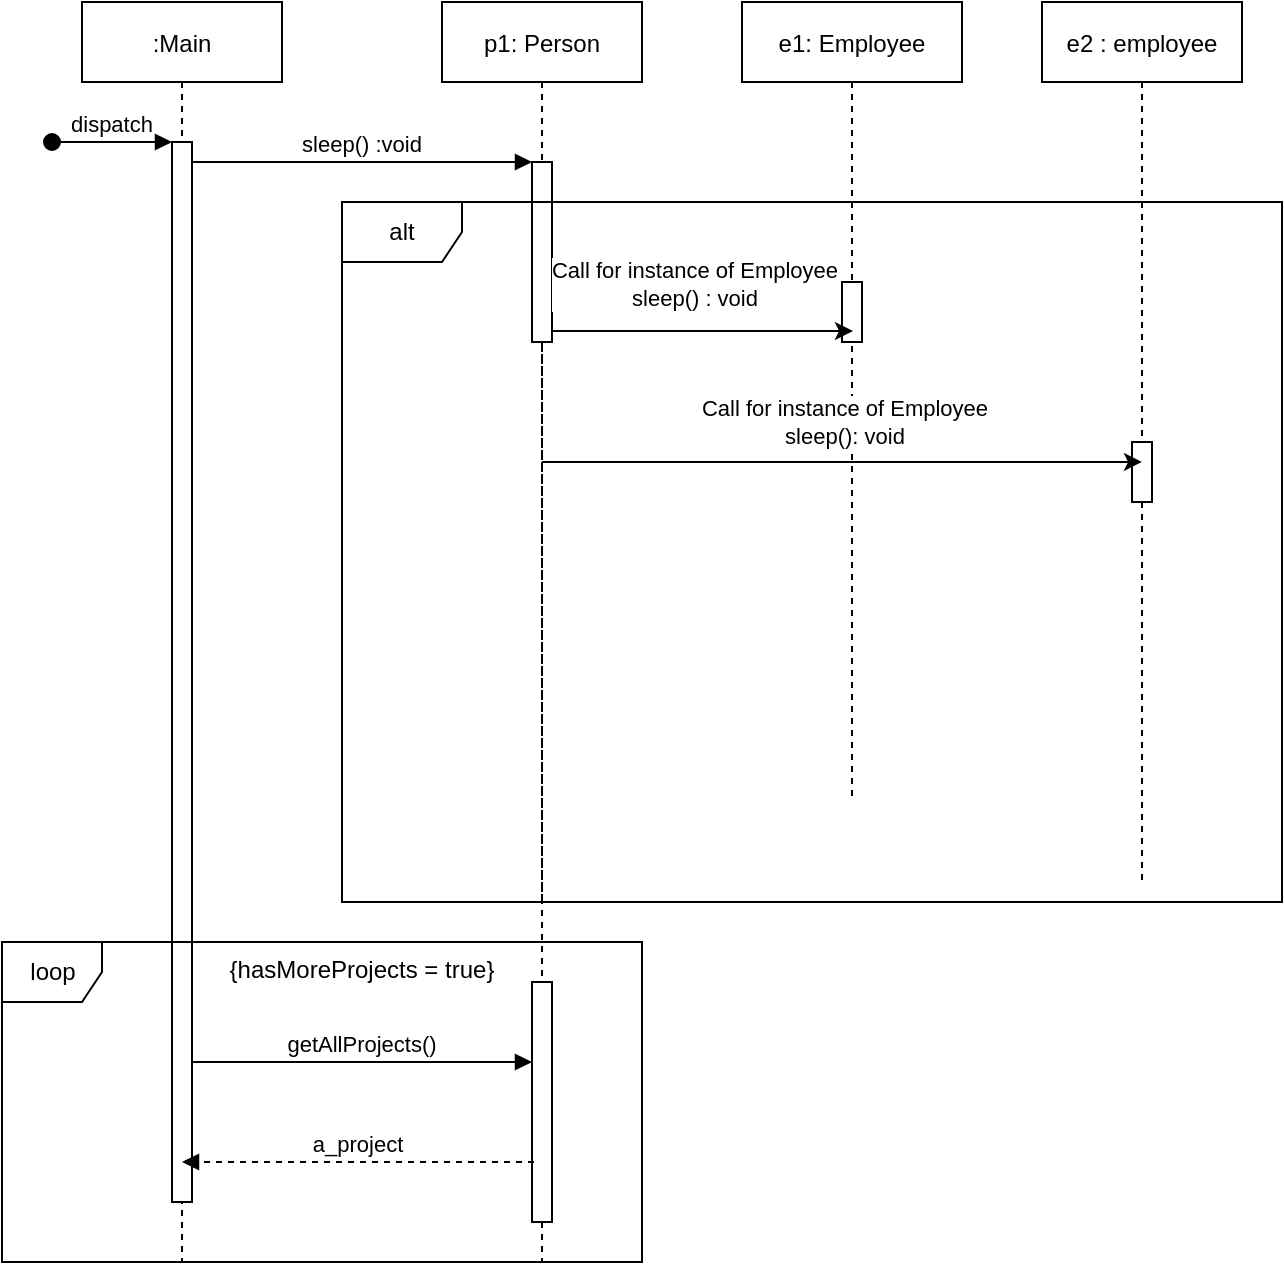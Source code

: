 <mxfile version="15.9.1" type="device"><diagram id="kgpKYQtTHZ0yAKxKKP6v" name="Page-1"><mxGraphModel dx="1422" dy="819" grid="1" gridSize="10" guides="1" tooltips="1" connect="1" arrows="1" fold="1" page="1" pageScale="1" pageWidth="850" pageHeight="1100" math="0" shadow="0"><root><mxCell id="0"/><mxCell id="1" parent="0"/><mxCell id="3nuBFxr9cyL0pnOWT2aG-1" value=":Main" style="shape=umlLifeline;perimeter=lifelinePerimeter;container=1;collapsible=0;recursiveResize=0;rounded=0;shadow=0;strokeWidth=1;" parent="1" vertex="1"><mxGeometry x="120" y="80" width="100" height="630" as="geometry"/></mxCell><mxCell id="3nuBFxr9cyL0pnOWT2aG-2" value="" style="points=[];perimeter=orthogonalPerimeter;rounded=0;shadow=0;strokeWidth=1;" parent="3nuBFxr9cyL0pnOWT2aG-1" vertex="1"><mxGeometry x="45" y="70" width="10" height="530" as="geometry"/></mxCell><mxCell id="3nuBFxr9cyL0pnOWT2aG-3" value="dispatch" style="verticalAlign=bottom;startArrow=oval;endArrow=block;startSize=8;shadow=0;strokeWidth=1;" parent="3nuBFxr9cyL0pnOWT2aG-1" target="3nuBFxr9cyL0pnOWT2aG-2" edge="1"><mxGeometry relative="1" as="geometry"><mxPoint x="-15" y="70" as="sourcePoint"/></mxGeometry></mxCell><mxCell id="3nuBFxr9cyL0pnOWT2aG-5" value="p1: Person" style="shape=umlLifeline;perimeter=lifelinePerimeter;container=1;collapsible=0;recursiveResize=0;rounded=0;shadow=0;strokeWidth=1;" parent="1" vertex="1"><mxGeometry x="300" y="80" width="100" height="630" as="geometry"/></mxCell><mxCell id="3nuBFxr9cyL0pnOWT2aG-6" value="" style="points=[];perimeter=orthogonalPerimeter;rounded=0;shadow=0;strokeWidth=1;" parent="3nuBFxr9cyL0pnOWT2aG-5" vertex="1"><mxGeometry x="45" y="80" width="10" height="90" as="geometry"/></mxCell><mxCell id="pcfLihdydI4E0yydSAO7-1" value="" style="points=[];perimeter=orthogonalPerimeter;rounded=0;shadow=0;strokeWidth=1;" vertex="1" parent="3nuBFxr9cyL0pnOWT2aG-5"><mxGeometry x="45" y="490" width="10" height="120" as="geometry"/></mxCell><mxCell id="pcfLihdydI4E0yydSAO7-2" value="getAllProjects() " style="verticalAlign=bottom;endArrow=block;entryX=0;entryY=0;shadow=0;strokeWidth=1;" edge="1" parent="3nuBFxr9cyL0pnOWT2aG-5"><mxGeometry relative="1" as="geometry"><mxPoint x="-125" y="530.0" as="sourcePoint"/><mxPoint x="45" y="530.0" as="targetPoint"/></mxGeometry></mxCell><mxCell id="3nuBFxr9cyL0pnOWT2aG-8" value="sleep() :void" style="verticalAlign=bottom;endArrow=block;entryX=0;entryY=0;shadow=0;strokeWidth=1;" parent="1" source="3nuBFxr9cyL0pnOWT2aG-2" target="3nuBFxr9cyL0pnOWT2aG-6" edge="1"><mxGeometry relative="1" as="geometry"><mxPoint x="275" y="160" as="sourcePoint"/></mxGeometry></mxCell><mxCell id="wppUUtbZNNAUg8g4ERGq-1" value="e1: Employee" style="shape=umlLifeline;perimeter=lifelinePerimeter;container=1;collapsible=0;recursiveResize=0;rounded=0;shadow=0;strokeWidth=1;" parent="1" vertex="1"><mxGeometry x="450" y="80" width="110" height="400" as="geometry"/></mxCell><mxCell id="wppUUtbZNNAUg8g4ERGq-2" value="" style="points=[];perimeter=orthogonalPerimeter;rounded=0;shadow=0;strokeWidth=1;" parent="wppUUtbZNNAUg8g4ERGq-1" vertex="1"><mxGeometry x="50" y="140" width="10" height="30" as="geometry"/></mxCell><mxCell id="wppUUtbZNNAUg8g4ERGq-3" value="e2 : employee" style="shape=umlLifeline;perimeter=lifelinePerimeter;container=1;collapsible=0;recursiveResize=0;rounded=0;shadow=0;strokeWidth=1;" parent="1" vertex="1"><mxGeometry x="600" y="80" width="100" height="370" as="geometry"/></mxCell><mxCell id="wppUUtbZNNAUg8g4ERGq-4" value="" style="points=[];perimeter=orthogonalPerimeter;rounded=0;shadow=0;strokeWidth=1;" parent="wppUUtbZNNAUg8g4ERGq-3" vertex="1"><mxGeometry x="45" y="220" width="10" height="30" as="geometry"/></mxCell><mxCell id="wppUUtbZNNAUg8g4ERGq-7" style="edgeStyle=orthogonalEdgeStyle;rounded=0;orthogonalLoop=1;jettySize=auto;html=1;dashed=1;endArrow=none;endFill=0;" parent="1" source="wppUUtbZNNAUg8g4ERGq-4" edge="1"><mxGeometry relative="1" as="geometry"><mxPoint x="650" y="520" as="targetPoint"/></mxGeometry></mxCell><mxCell id="wppUUtbZNNAUg8g4ERGq-9" style="edgeStyle=orthogonalEdgeStyle;rounded=0;orthogonalLoop=1;jettySize=auto;html=1;dashed=1;endArrow=none;endFill=0;" parent="1" source="3nuBFxr9cyL0pnOWT2aG-6" edge="1"><mxGeometry relative="1" as="geometry"><mxPoint x="350" y="530" as="targetPoint"/></mxGeometry></mxCell><mxCell id="wppUUtbZNNAUg8g4ERGq-6" value="alt" style="shape=umlFrame;whiteSpace=wrap;html=1;" parent="1" vertex="1"><mxGeometry x="250" y="180" width="470" height="350" as="geometry"/></mxCell><mxCell id="wppUUtbZNNAUg8g4ERGq-14" value="" style="endArrow=classic;html=1;rounded=0;" parent="1" edge="1"><mxGeometry width="50" height="50" relative="1" as="geometry"><mxPoint x="355" y="244.5" as="sourcePoint"/><mxPoint x="505.5" y="244.5" as="targetPoint"/></mxGeometry></mxCell><mxCell id="wppUUtbZNNAUg8g4ERGq-16" value="&lt;div&gt;Call for instance of Employee&lt;/div&gt;&lt;div&gt;sleep() : void&lt;br&gt;&lt;/div&gt;" style="edgeLabel;html=1;align=center;verticalAlign=middle;resizable=0;points=[];" parent="wppUUtbZNNAUg8g4ERGq-14" vertex="1" connectable="0"><mxGeometry x="-0.212" y="-2" relative="1" as="geometry"><mxPoint x="11" y="-26" as="offset"/></mxGeometry></mxCell><mxCell id="wppUUtbZNNAUg8g4ERGq-15" value="" style="endArrow=classic;html=1;rounded=0;entryX=0.5;entryY=0.333;entryDx=0;entryDy=0;entryPerimeter=0;" parent="1" source="3nuBFxr9cyL0pnOWT2aG-5" target="wppUUtbZNNAUg8g4ERGq-4" edge="1"><mxGeometry width="50" height="50" relative="1" as="geometry"><mxPoint x="430" y="330" as="sourcePoint"/><mxPoint x="570" y="300" as="targetPoint"/></mxGeometry></mxCell><mxCell id="wppUUtbZNNAUg8g4ERGq-19" value="&lt;div&gt;Call for instance of Employee&lt;/div&gt;&lt;div&gt;sleep(): void&lt;br&gt;&lt;/div&gt;" style="edgeLabel;html=1;align=center;verticalAlign=middle;resizable=0;points=[];" parent="wppUUtbZNNAUg8g4ERGq-15" vertex="1" connectable="0"><mxGeometry x="-0.165" y="1" relative="1" as="geometry"><mxPoint x="25" y="-19" as="offset"/></mxGeometry></mxCell><mxCell id="pcfLihdydI4E0yydSAO7-4" value="loop" style="shape=umlFrame;tabPosition=left;html=1;boundedLbl=1;labelInHeader=1;width=50;height=30;" vertex="1" parent="1"><mxGeometry x="80" y="550" width="320" height="160" as="geometry"/></mxCell><mxCell id="pcfLihdydI4E0yydSAO7-5" value="{hasMoreProjects = true}" style="text;align=center;" vertex="1" parent="pcfLihdydI4E0yydSAO7-4"><mxGeometry width="100" height="20" relative="1" as="geometry"><mxPoint x="130" as="offset"/></mxGeometry></mxCell><mxCell id="pcfLihdydI4E0yydSAO7-7" value="a_project" style="verticalAlign=bottom;endArrow=block;shadow=0;strokeWidth=1;exitX=0.1;exitY=0.75;exitDx=0;exitDy=0;exitPerimeter=0;dashed=1;" edge="1" parent="1" source="pcfLihdydI4E0yydSAO7-1"><mxGeometry relative="1" as="geometry"><mxPoint x="340" y="660" as="sourcePoint"/><mxPoint x="170" y="660" as="targetPoint"/><Array as="points"><mxPoint x="290" y="660"/></Array></mxGeometry></mxCell></root></mxGraphModel></diagram></mxfile>